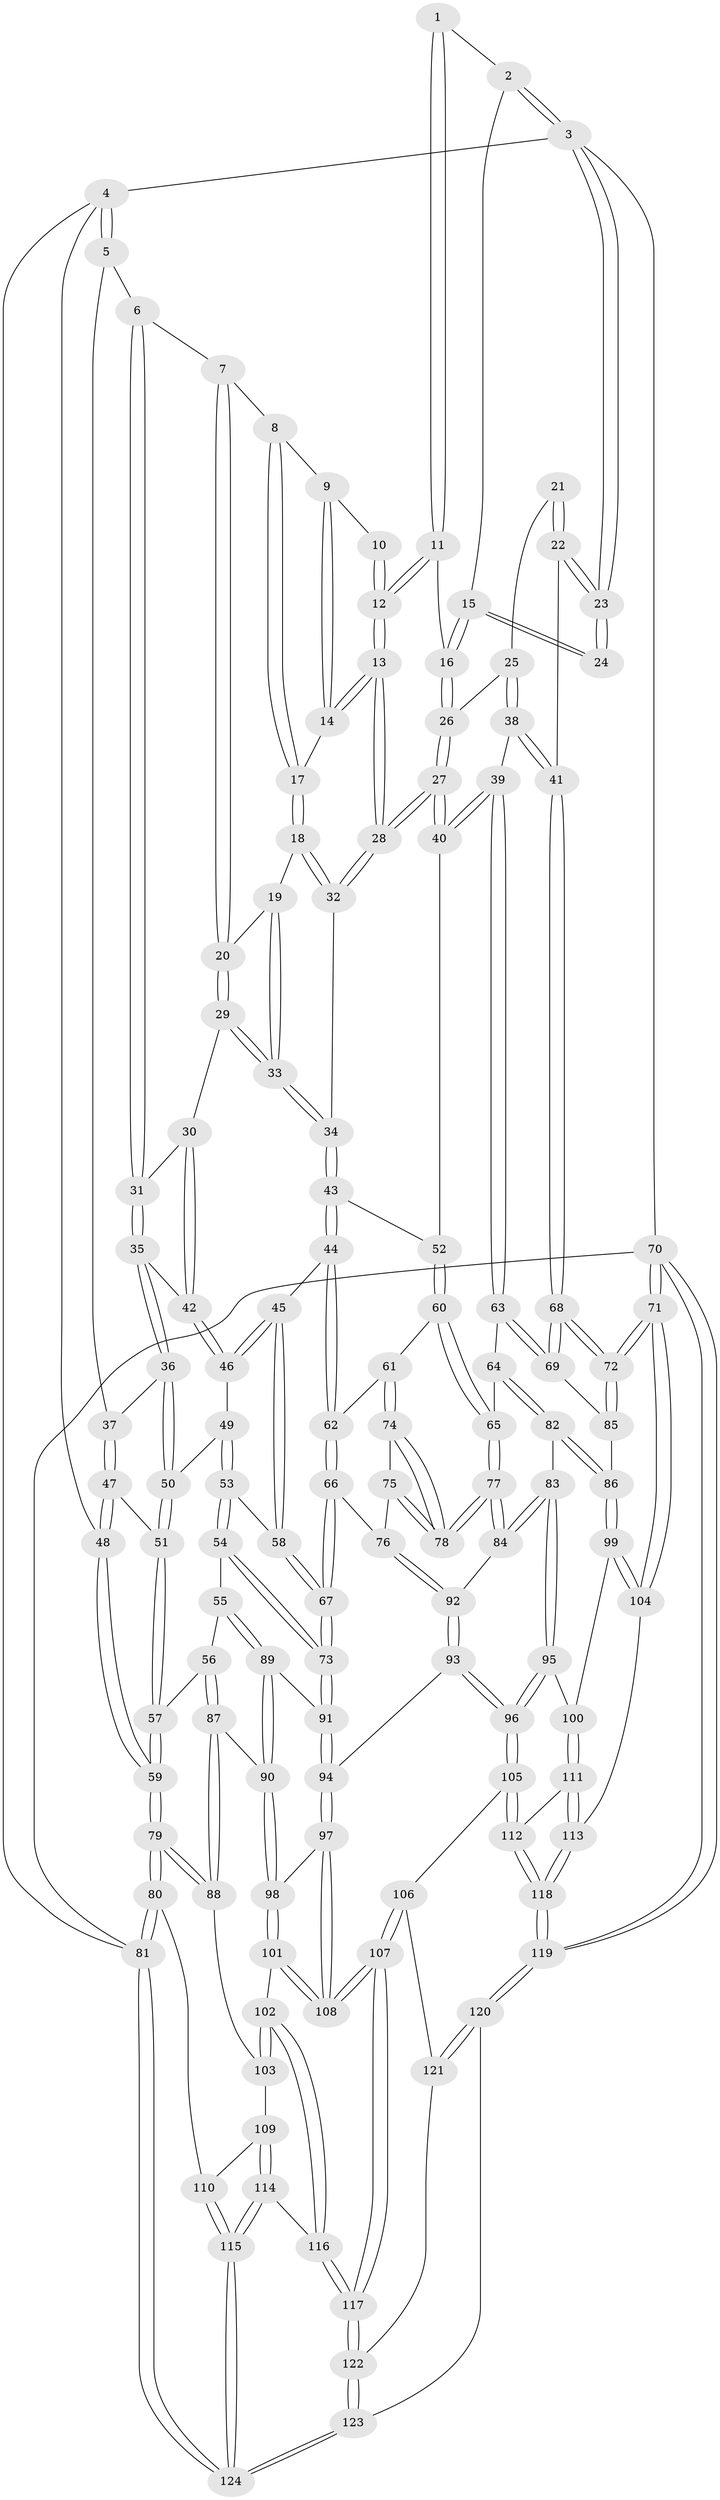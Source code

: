 // coarse degree distribution, {3: 0.7816091954022989, 4: 0.21839080459770116}
// Generated by graph-tools (version 1.1) at 2025/38/03/04/25 23:38:34]
// undirected, 124 vertices, 307 edges
graph export_dot {
  node [color=gray90,style=filled];
  1 [pos="+0.6954515185270034+0"];
  2 [pos="+1+0"];
  3 [pos="+1+0"];
  4 [pos="+0+0"];
  5 [pos="+0.045978858998636137+0"];
  6 [pos="+0.24585455587564997+0"];
  7 [pos="+0.2868852494396862+0"];
  8 [pos="+0.42851794148487904+0"];
  9 [pos="+0.5600858058616053+0"];
  10 [pos="+0.6408643331749915+0"];
  11 [pos="+0.7626068859487026+0.09487980423327844"];
  12 [pos="+0.687641028397106+0.1439921686821292"];
  13 [pos="+0.6826157605641703+0.15035889452840076"];
  14 [pos="+0.622339215879445+0.12007847782913922"];
  15 [pos="+0.8242210151147488+0.092672009306649"];
  16 [pos="+0.8217008838652251+0.0961364078406615"];
  17 [pos="+0.541108173769163+0.12064589336778636"];
  18 [pos="+0.529541404181916+0.13663716458606256"];
  19 [pos="+0.5256768505221369+0.13854719939600385"];
  20 [pos="+0.4012048561923238+0.10098975025778"];
  21 [pos="+0.9544764378874706+0.10773648919787496"];
  22 [pos="+1+0"];
  23 [pos="+1+0"];
  24 [pos="+0.8773928418783367+0.08350597241964622"];
  25 [pos="+0.8963485011324996+0.16577873839236293"];
  26 [pos="+0.8573766042273483+0.15605357370071216"];
  27 [pos="+0.7346981640070303+0.32538246279529043"];
  28 [pos="+0.6897556494906723+0.28710647783857957"];
  29 [pos="+0.42076752288661257+0.22886685367511506"];
  30 [pos="+0.35761091491220237+0.23952435312063652"];
  31 [pos="+0.28462611500992363+0.1527745517102381"];
  32 [pos="+0.5912794782611192+0.2909662426211847"];
  33 [pos="+0.42910836626483695+0.23281142853658343"];
  34 [pos="+0.5010816495413918+0.31898694430645264"];
  35 [pos="+0.20145125220513668+0.2535344633280906"];
  36 [pos="+0.169482079786231+0.2615567593226403"];
  37 [pos="+0.13785889507232463+0.23711298737761866"];
  38 [pos="+0.9716090517551499+0.28072870792809795"];
  39 [pos="+0.7880465671895617+0.38791398004608674"];
  40 [pos="+0.7624082924649537+0.36843299760539877"];
  41 [pos="+1+0.268706244267024"];
  42 [pos="+0.318692733201554+0.2798513482725262"];
  43 [pos="+0.46676129659670046+0.4017862415055803"];
  44 [pos="+0.4641421677911394+0.4052283104375091"];
  45 [pos="+0.39401291214737816+0.43903828706657233"];
  46 [pos="+0.3160341784389612+0.38348975475335884"];
  47 [pos="+0.0011191267864163385+0.29992493045204827"];
  48 [pos="+0+0.28072354920816084"];
  49 [pos="+0.19932606330446673+0.39947653602628536"];
  50 [pos="+0.18289799002012744+0.39054143421884696"];
  51 [pos="+0.11001576797943596+0.4195868225376787"];
  52 [pos="+0.6310134972514211+0.4497481605904808"];
  53 [pos="+0.22700392286374935+0.5165701750650217"];
  54 [pos="+0.22533285871329992+0.5226208160386557"];
  55 [pos="+0.18676573925281412+0.5651642050674744"];
  56 [pos="+0.12407908351103339+0.5470185155537592"];
  57 [pos="+0.06618098281547001+0.4823655811311425"];
  58 [pos="+0.3862203106373619+0.4653155049685785"];
  59 [pos="+0+0.5451518253795391"];
  60 [pos="+0.5932395949556637+0.5172458539512211"];
  61 [pos="+0.573851148594091+0.5273510212657442"];
  62 [pos="+0.5419799135363347+0.5205419722562983"];
  63 [pos="+0.7998733629712679+0.42201621236024545"];
  64 [pos="+0.7432776116534566+0.5188741640458961"];
  65 [pos="+0.6649602028577043+0.5514979830299015"];
  66 [pos="+0.4772600415526932+0.5919829133400827"];
  67 [pos="+0.38957891899570785+0.5823619735578708"];
  68 [pos="+1+0.5631665093891981"];
  69 [pos="+0.8856081137679604+0.49821749881473765"];
  70 [pos="+1+1"];
  71 [pos="+1+1"];
  72 [pos="+1+0.7567587563619113"];
  73 [pos="+0.36618682009129055+0.6129585080890297"];
  74 [pos="+0.5840163718799388+0.5767675157727805"];
  75 [pos="+0.5061916444015673+0.6030953278619285"];
  76 [pos="+0.485449044211776+0.6007792251037978"];
  77 [pos="+0.6245827928174068+0.657400121306592"];
  78 [pos="+0.6034195299990781+0.6288423840904692"];
  79 [pos="+0+0.67317213012043"];
  80 [pos="+0+0.8102537982646559"];
  81 [pos="+0+1"];
  82 [pos="+0.7379255043751589+0.689969028928045"];
  83 [pos="+0.6406630597387559+0.6762391687070128"];
  84 [pos="+0.6258650930218249+0.6621652260768048"];
  85 [pos="+0.8408687929522222+0.6842133258188471"];
  86 [pos="+0.7764298079021434+0.7198529771204696"];
  87 [pos="+0.0355694036822104+0.6934444051254454"];
  88 [pos="+0+0.7053686739308447"];
  89 [pos="+0.21014072614625876+0.6804954043340321"];
  90 [pos="+0.1801421131025601+0.7141977041886711"];
  91 [pos="+0.3492025439826857+0.6599425026037474"];
  92 [pos="+0.5163092979924261+0.6840170621872982"];
  93 [pos="+0.46434889905307075+0.7562044868639068"];
  94 [pos="+0.40027065087450364+0.7508993790395854"];
  95 [pos="+0.6087815329690512+0.7477484518631294"];
  96 [pos="+0.526816284992337+0.8095811484255413"];
  97 [pos="+0.3787609556397939+0.7868603956717343"];
  98 [pos="+0.18637629898285654+0.7442679331384219"];
  99 [pos="+0.7764618845621576+0.7259295395837466"];
  100 [pos="+0.665338935943566+0.8230020972785225"];
  101 [pos="+0.19213921448078775+0.7950587067762497"];
  102 [pos="+0.14864801602853636+0.8671147242009949"];
  103 [pos="+0.04634821434246331+0.8176605958941878"];
  104 [pos="+0.8238605001892865+0.852948314315152"];
  105 [pos="+0.5401948686359237+0.8546460608521942"];
  106 [pos="+0.5201151239632207+0.8795208619047715"];
  107 [pos="+0.34260672949833876+0.8762988418775423"];
  108 [pos="+0.34138005978746794+0.8658750251211225"];
  109 [pos="+0.037047928421631474+0.8743688932965465"];
  110 [pos="+0.01560104503247377+0.8799804123722903"];
  111 [pos="+0.6605279379143987+0.8378980343663093"];
  112 [pos="+0.6049036593007427+0.8800960180766148"];
  113 [pos="+0.7621451974082566+0.9024417961481591"];
  114 [pos="+0.0763829103968304+0.9439889187972699"];
  115 [pos="+0.007094661025005585+1"];
  116 [pos="+0.14834620335579018+0.875311387681083"];
  117 [pos="+0.32154424727200376+1"];
  118 [pos="+0.6826785158537445+1"];
  119 [pos="+0.6713763649375963+1"];
  120 [pos="+0.5987945685213123+1"];
  121 [pos="+0.5153701214733197+0.8926566534056043"];
  122 [pos="+0.32486044784419016+1"];
  123 [pos="+0.3253852350891124+1"];
  124 [pos="+0+1"];
  1 -- 2;
  1 -- 11;
  1 -- 11;
  2 -- 3;
  2 -- 3;
  2 -- 15;
  3 -- 4;
  3 -- 23;
  3 -- 23;
  3 -- 70;
  4 -- 5;
  4 -- 5;
  4 -- 48;
  4 -- 81;
  5 -- 6;
  5 -- 37;
  6 -- 7;
  6 -- 31;
  6 -- 31;
  7 -- 8;
  7 -- 20;
  7 -- 20;
  8 -- 9;
  8 -- 17;
  8 -- 17;
  9 -- 10;
  9 -- 14;
  9 -- 14;
  10 -- 12;
  10 -- 12;
  11 -- 12;
  11 -- 12;
  11 -- 16;
  12 -- 13;
  12 -- 13;
  13 -- 14;
  13 -- 14;
  13 -- 28;
  13 -- 28;
  14 -- 17;
  15 -- 16;
  15 -- 16;
  15 -- 24;
  15 -- 24;
  16 -- 26;
  16 -- 26;
  17 -- 18;
  17 -- 18;
  18 -- 19;
  18 -- 32;
  18 -- 32;
  19 -- 20;
  19 -- 33;
  19 -- 33;
  20 -- 29;
  20 -- 29;
  21 -- 22;
  21 -- 22;
  21 -- 25;
  22 -- 23;
  22 -- 23;
  22 -- 41;
  23 -- 24;
  23 -- 24;
  25 -- 26;
  25 -- 38;
  25 -- 38;
  26 -- 27;
  26 -- 27;
  27 -- 28;
  27 -- 28;
  27 -- 40;
  27 -- 40;
  28 -- 32;
  28 -- 32;
  29 -- 30;
  29 -- 33;
  29 -- 33;
  30 -- 31;
  30 -- 42;
  30 -- 42;
  31 -- 35;
  31 -- 35;
  32 -- 34;
  33 -- 34;
  33 -- 34;
  34 -- 43;
  34 -- 43;
  35 -- 36;
  35 -- 36;
  35 -- 42;
  36 -- 37;
  36 -- 50;
  36 -- 50;
  37 -- 47;
  37 -- 47;
  38 -- 39;
  38 -- 41;
  38 -- 41;
  39 -- 40;
  39 -- 40;
  39 -- 63;
  39 -- 63;
  40 -- 52;
  41 -- 68;
  41 -- 68;
  42 -- 46;
  42 -- 46;
  43 -- 44;
  43 -- 44;
  43 -- 52;
  44 -- 45;
  44 -- 62;
  44 -- 62;
  45 -- 46;
  45 -- 46;
  45 -- 58;
  45 -- 58;
  46 -- 49;
  47 -- 48;
  47 -- 48;
  47 -- 51;
  48 -- 59;
  48 -- 59;
  49 -- 50;
  49 -- 53;
  49 -- 53;
  50 -- 51;
  50 -- 51;
  51 -- 57;
  51 -- 57;
  52 -- 60;
  52 -- 60;
  53 -- 54;
  53 -- 54;
  53 -- 58;
  54 -- 55;
  54 -- 73;
  54 -- 73;
  55 -- 56;
  55 -- 89;
  55 -- 89;
  56 -- 57;
  56 -- 87;
  56 -- 87;
  57 -- 59;
  57 -- 59;
  58 -- 67;
  58 -- 67;
  59 -- 79;
  59 -- 79;
  60 -- 61;
  60 -- 65;
  60 -- 65;
  61 -- 62;
  61 -- 74;
  61 -- 74;
  62 -- 66;
  62 -- 66;
  63 -- 64;
  63 -- 69;
  63 -- 69;
  64 -- 65;
  64 -- 82;
  64 -- 82;
  65 -- 77;
  65 -- 77;
  66 -- 67;
  66 -- 67;
  66 -- 76;
  67 -- 73;
  67 -- 73;
  68 -- 69;
  68 -- 69;
  68 -- 72;
  68 -- 72;
  69 -- 85;
  70 -- 71;
  70 -- 71;
  70 -- 119;
  70 -- 119;
  70 -- 81;
  71 -- 72;
  71 -- 72;
  71 -- 104;
  71 -- 104;
  72 -- 85;
  72 -- 85;
  73 -- 91;
  73 -- 91;
  74 -- 75;
  74 -- 78;
  74 -- 78;
  75 -- 76;
  75 -- 78;
  75 -- 78;
  76 -- 92;
  76 -- 92;
  77 -- 78;
  77 -- 78;
  77 -- 84;
  77 -- 84;
  79 -- 80;
  79 -- 80;
  79 -- 88;
  79 -- 88;
  80 -- 81;
  80 -- 81;
  80 -- 110;
  81 -- 124;
  81 -- 124;
  82 -- 83;
  82 -- 86;
  82 -- 86;
  83 -- 84;
  83 -- 84;
  83 -- 95;
  83 -- 95;
  84 -- 92;
  85 -- 86;
  86 -- 99;
  86 -- 99;
  87 -- 88;
  87 -- 88;
  87 -- 90;
  88 -- 103;
  89 -- 90;
  89 -- 90;
  89 -- 91;
  90 -- 98;
  90 -- 98;
  91 -- 94;
  91 -- 94;
  92 -- 93;
  92 -- 93;
  93 -- 94;
  93 -- 96;
  93 -- 96;
  94 -- 97;
  94 -- 97;
  95 -- 96;
  95 -- 96;
  95 -- 100;
  96 -- 105;
  96 -- 105;
  97 -- 98;
  97 -- 108;
  97 -- 108;
  98 -- 101;
  98 -- 101;
  99 -- 100;
  99 -- 104;
  99 -- 104;
  100 -- 111;
  100 -- 111;
  101 -- 102;
  101 -- 108;
  101 -- 108;
  102 -- 103;
  102 -- 103;
  102 -- 116;
  102 -- 116;
  103 -- 109;
  104 -- 113;
  105 -- 106;
  105 -- 112;
  105 -- 112;
  106 -- 107;
  106 -- 107;
  106 -- 121;
  107 -- 108;
  107 -- 108;
  107 -- 117;
  107 -- 117;
  109 -- 110;
  109 -- 114;
  109 -- 114;
  110 -- 115;
  110 -- 115;
  111 -- 112;
  111 -- 113;
  111 -- 113;
  112 -- 118;
  112 -- 118;
  113 -- 118;
  113 -- 118;
  114 -- 115;
  114 -- 115;
  114 -- 116;
  115 -- 124;
  115 -- 124;
  116 -- 117;
  116 -- 117;
  117 -- 122;
  117 -- 122;
  118 -- 119;
  118 -- 119;
  119 -- 120;
  119 -- 120;
  120 -- 121;
  120 -- 121;
  120 -- 123;
  121 -- 122;
  122 -- 123;
  122 -- 123;
  123 -- 124;
  123 -- 124;
}
